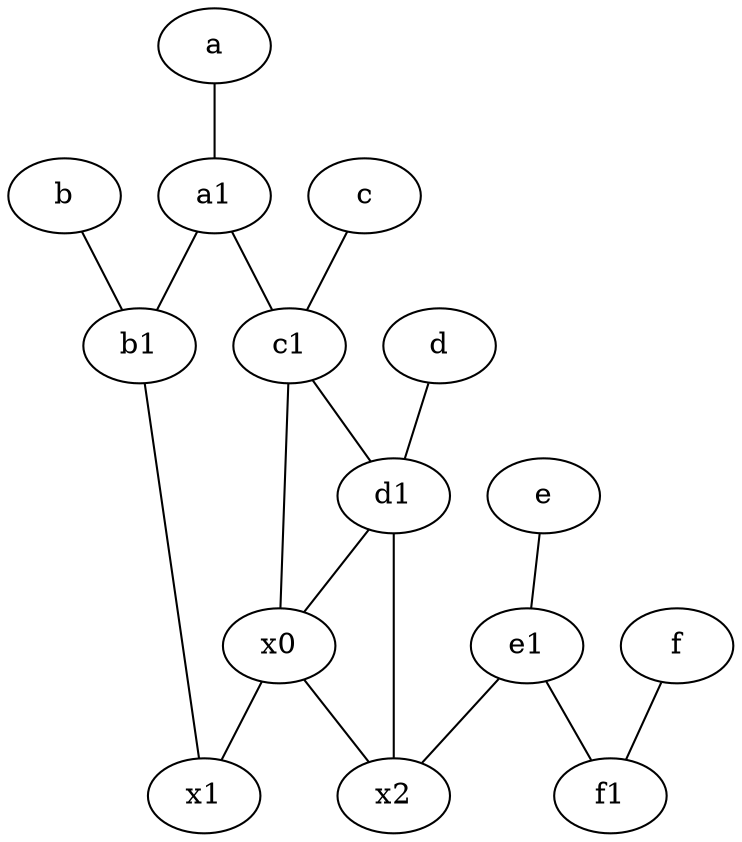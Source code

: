 graph {
	node [labelfontsize=50]
	e1 [labelfontsize=50 pos="7,7!"]
	f [labelfontsize=50 pos="3,9!"]
	d [labelfontsize=50 pos="2,5!"]
	x0 [labelfontsize=50]
	c1 [labelfontsize=50 pos="4.5,3!"]
	x2 [labelfontsize=50]
	c [labelfontsize=50 pos="4.5,2!"]
	f1 [labelfontsize=50 pos="3,8!"]
	e [labelfontsize=50 pos="7,9!"]
	b [labelfontsize=50 pos="10,4!"]
	b1 [labelfontsize=50 pos="9,4!"]
	a [labelfontsize=50 pos="8,2!"]
	d1 [labelfontsize=50 pos="3,5!"]
	x1 [labelfontsize=50]
	a1 [labelfontsize=50 pos="8,3!"]
	c1 -- x0
	b1 -- x1
	a1 -- c1
	x0 -- x2
	d1 -- x2
	a -- a1
	c1 -- d1
	x0 -- x1
	a1 -- b1
	d1 -- x0
	e1 -- x2
	b -- b1
	d -- d1
	f -- f1
	e1 -- f1
	e -- e1
	c -- c1
}
